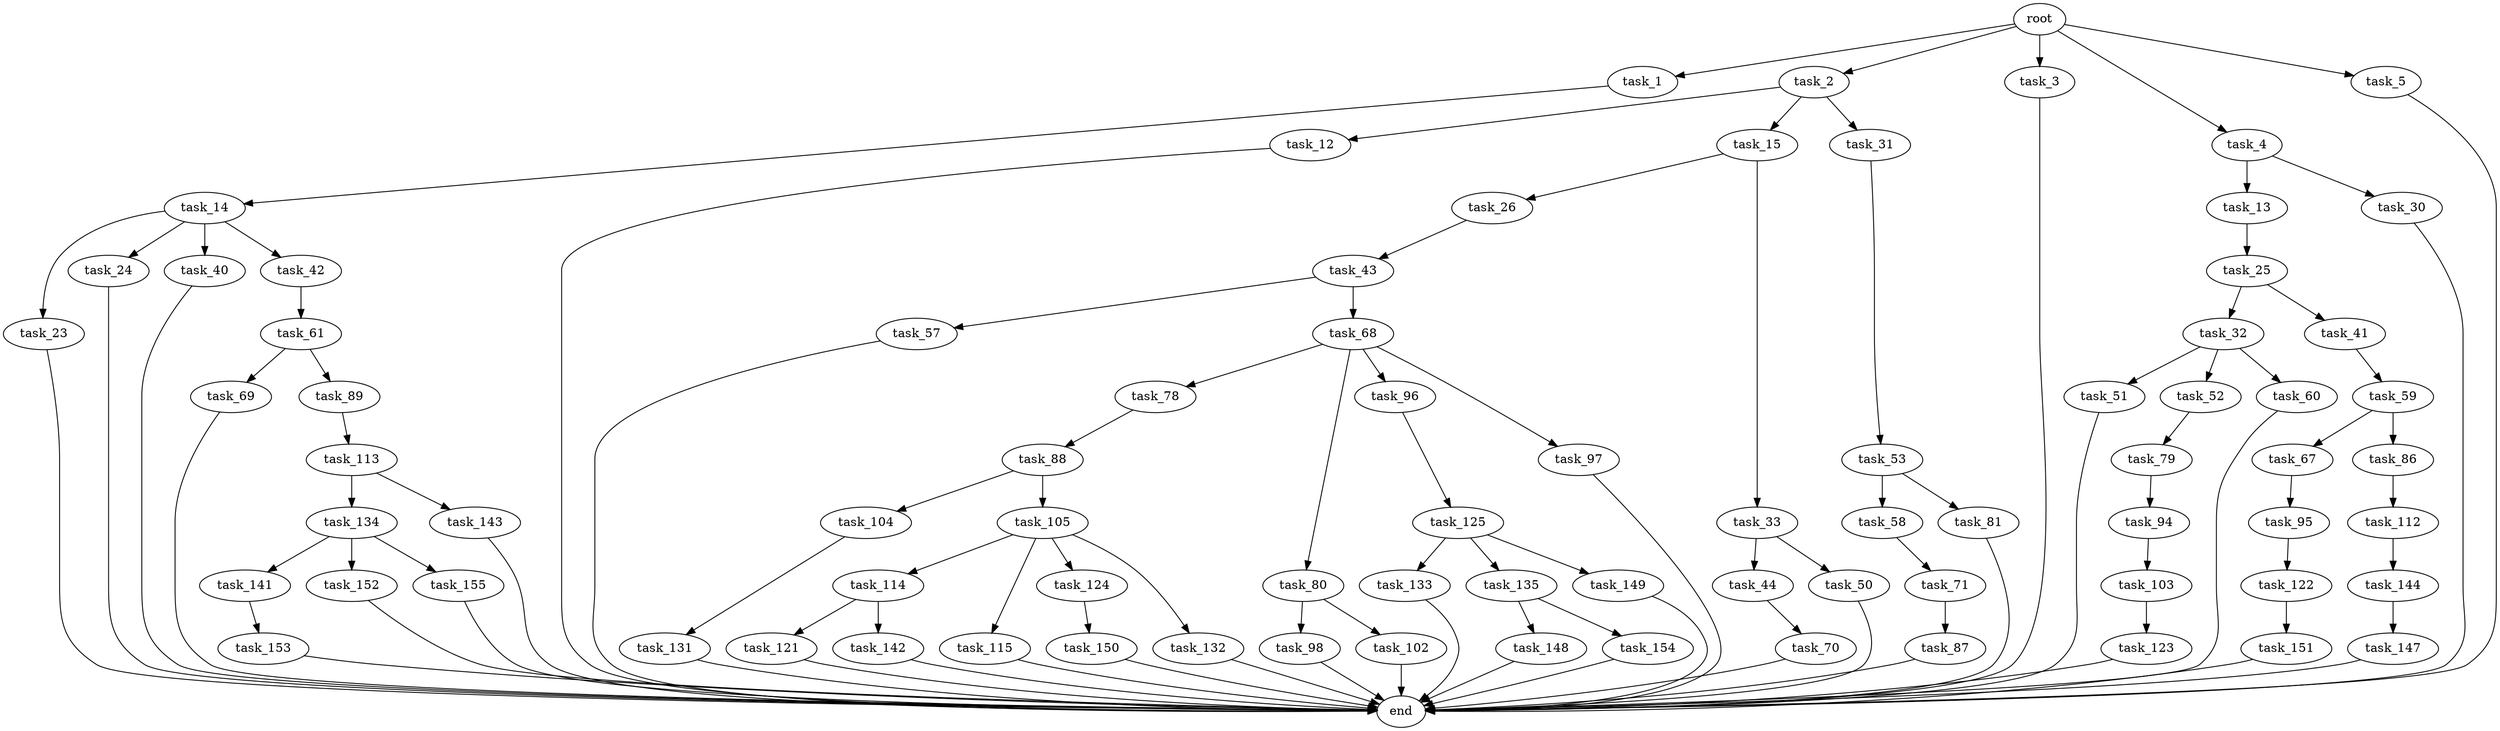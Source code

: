 digraph G {
  root [size="0.000000"];
  task_1 [size="68719476736.000000"];
  task_2 [size="368293445632.000000"];
  task_3 [size="955508836427.000000"];
  task_4 [size="34120866717.000000"];
  task_5 [size="57956431696.000000"];
  task_12 [size="110290026453.000000"];
  task_13 [size="9812465503.000000"];
  task_14 [size="32051748069.000000"];
  task_15 [size="372482097815.000000"];
  task_23 [size="37079765584.000000"];
  task_24 [size="28991029248.000000"];
  task_25 [size="141999429058.000000"];
  task_26 [size="1073741824000.000000"];
  task_30 [size="16118257024.000000"];
  task_31 [size="164587592715.000000"];
  task_32 [size="1930509150.000000"];
  task_33 [size="1073741824000.000000"];
  task_40 [size="782757789696.000000"];
  task_41 [size="479419644495.000000"];
  task_42 [size="8589934592.000000"];
  task_43 [size="134217728000.000000"];
  task_44 [size="549755813888.000000"];
  task_50 [size="5186527263.000000"];
  task_51 [size="16805548475.000000"];
  task_52 [size="13898808892.000000"];
  task_53 [size="17160558375.000000"];
  task_57 [size="2694700686.000000"];
  task_58 [size="879848226.000000"];
  task_59 [size="40119553335.000000"];
  task_60 [size="549755813888.000000"];
  task_61 [size="28991029248.000000"];
  task_67 [size="10695033021.000000"];
  task_68 [size="5945227051.000000"];
  task_69 [size="28991029248.000000"];
  task_70 [size="231928233984.000000"];
  task_71 [size="992838492.000000"];
  task_78 [size="3565145643.000000"];
  task_79 [size="549755813888.000000"];
  task_80 [size="23900643163.000000"];
  task_81 [size="6371443012.000000"];
  task_86 [size="97086647572.000000"];
  task_87 [size="16934108000.000000"];
  task_88 [size="19546927980.000000"];
  task_89 [size="25260674668.000000"];
  task_94 [size="8419326224.000000"];
  task_95 [size="6241623878.000000"];
  task_96 [size="4208241761.000000"];
  task_97 [size="65315644668.000000"];
  task_98 [size="1073741824000.000000"];
  task_102 [size="1262983326.000000"];
  task_103 [size="222123766376.000000"];
  task_104 [size="18079630428.000000"];
  task_105 [size="1250505742902.000000"];
  task_112 [size="4800094814.000000"];
  task_113 [size="735852241.000000"];
  task_114 [size="161941275155.000000"];
  task_115 [size="43590501689.000000"];
  task_121 [size="8589934592.000000"];
  task_122 [size="45621595895.000000"];
  task_123 [size="8589934592.000000"];
  task_124 [size="269825074725.000000"];
  task_125 [size="231928233984.000000"];
  task_131 [size="503049911917.000000"];
  task_132 [size="22945089672.000000"];
  task_133 [size="354592439917.000000"];
  task_134 [size="742169058325.000000"];
  task_135 [size="134217728000.000000"];
  task_141 [size="1073741824000.000000"];
  task_142 [size="523082009383.000000"];
  task_143 [size="271464992731.000000"];
  task_144 [size="48884863762.000000"];
  task_147 [size="5400818598.000000"];
  task_148 [size="1050522321888.000000"];
  task_149 [size="915166207258.000000"];
  task_150 [size="7806947559.000000"];
  task_151 [size="217999449740.000000"];
  task_152 [size="8589934592.000000"];
  task_153 [size="368293445632.000000"];
  task_154 [size="1305019125974.000000"];
  task_155 [size="699416617980.000000"];
  end [size="0.000000"];

  root -> task_1 [size="1.000000"];
  root -> task_2 [size="1.000000"];
  root -> task_3 [size="1.000000"];
  root -> task_4 [size="1.000000"];
  root -> task_5 [size="1.000000"];
  task_1 -> task_14 [size="134217728.000000"];
  task_2 -> task_12 [size="411041792.000000"];
  task_2 -> task_15 [size="411041792.000000"];
  task_2 -> task_31 [size="411041792.000000"];
  task_3 -> end [size="1.000000"];
  task_4 -> task_13 [size="838860800.000000"];
  task_4 -> task_30 [size="838860800.000000"];
  task_5 -> end [size="1.000000"];
  task_12 -> end [size="1.000000"];
  task_13 -> task_25 [size="209715200.000000"];
  task_14 -> task_23 [size="33554432.000000"];
  task_14 -> task_24 [size="33554432.000000"];
  task_14 -> task_40 [size="33554432.000000"];
  task_14 -> task_42 [size="33554432.000000"];
  task_15 -> task_26 [size="679477248.000000"];
  task_15 -> task_33 [size="679477248.000000"];
  task_23 -> end [size="1.000000"];
  task_24 -> end [size="1.000000"];
  task_25 -> task_32 [size="134217728.000000"];
  task_25 -> task_41 [size="134217728.000000"];
  task_26 -> task_43 [size="838860800.000000"];
  task_30 -> end [size="1.000000"];
  task_31 -> task_53 [size="536870912.000000"];
  task_32 -> task_51 [size="75497472.000000"];
  task_32 -> task_52 [size="75497472.000000"];
  task_32 -> task_60 [size="75497472.000000"];
  task_33 -> task_44 [size="838860800.000000"];
  task_33 -> task_50 [size="838860800.000000"];
  task_40 -> end [size="1.000000"];
  task_41 -> task_59 [size="536870912.000000"];
  task_42 -> task_61 [size="33554432.000000"];
  task_43 -> task_57 [size="209715200.000000"];
  task_43 -> task_68 [size="209715200.000000"];
  task_44 -> task_70 [size="536870912.000000"];
  task_50 -> end [size="1.000000"];
  task_51 -> end [size="1.000000"];
  task_52 -> task_79 [size="536870912.000000"];
  task_53 -> task_58 [size="838860800.000000"];
  task_53 -> task_81 [size="838860800.000000"];
  task_57 -> end [size="1.000000"];
  task_58 -> task_71 [size="75497472.000000"];
  task_59 -> task_67 [size="33554432.000000"];
  task_59 -> task_86 [size="33554432.000000"];
  task_60 -> end [size="1.000000"];
  task_61 -> task_69 [size="75497472.000000"];
  task_61 -> task_89 [size="75497472.000000"];
  task_67 -> task_95 [size="679477248.000000"];
  task_68 -> task_78 [size="134217728.000000"];
  task_68 -> task_80 [size="134217728.000000"];
  task_68 -> task_96 [size="134217728.000000"];
  task_68 -> task_97 [size="134217728.000000"];
  task_69 -> end [size="1.000000"];
  task_70 -> end [size="1.000000"];
  task_71 -> task_87 [size="33554432.000000"];
  task_78 -> task_88 [size="75497472.000000"];
  task_79 -> task_94 [size="536870912.000000"];
  task_80 -> task_98 [size="411041792.000000"];
  task_80 -> task_102 [size="411041792.000000"];
  task_81 -> end [size="1.000000"];
  task_86 -> task_112 [size="75497472.000000"];
  task_87 -> end [size="1.000000"];
  task_88 -> task_104 [size="33554432.000000"];
  task_88 -> task_105 [size="33554432.000000"];
  task_89 -> task_113 [size="536870912.000000"];
  task_94 -> task_103 [size="536870912.000000"];
  task_95 -> task_122 [size="301989888.000000"];
  task_96 -> task_125 [size="75497472.000000"];
  task_97 -> end [size="1.000000"];
  task_98 -> end [size="1.000000"];
  task_102 -> end [size="1.000000"];
  task_103 -> task_123 [size="209715200.000000"];
  task_104 -> task_131 [size="301989888.000000"];
  task_105 -> task_114 [size="838860800.000000"];
  task_105 -> task_115 [size="838860800.000000"];
  task_105 -> task_124 [size="838860800.000000"];
  task_105 -> task_132 [size="838860800.000000"];
  task_112 -> task_144 [size="75497472.000000"];
  task_113 -> task_134 [size="33554432.000000"];
  task_113 -> task_143 [size="33554432.000000"];
  task_114 -> task_121 [size="411041792.000000"];
  task_114 -> task_142 [size="411041792.000000"];
  task_115 -> end [size="1.000000"];
  task_121 -> end [size="1.000000"];
  task_122 -> task_151 [size="134217728.000000"];
  task_123 -> end [size="1.000000"];
  task_124 -> task_150 [size="679477248.000000"];
  task_125 -> task_133 [size="301989888.000000"];
  task_125 -> task_135 [size="301989888.000000"];
  task_125 -> task_149 [size="301989888.000000"];
  task_131 -> end [size="1.000000"];
  task_132 -> end [size="1.000000"];
  task_133 -> end [size="1.000000"];
  task_134 -> task_141 [size="679477248.000000"];
  task_134 -> task_152 [size="679477248.000000"];
  task_134 -> task_155 [size="679477248.000000"];
  task_135 -> task_148 [size="209715200.000000"];
  task_135 -> task_154 [size="209715200.000000"];
  task_141 -> task_153 [size="838860800.000000"];
  task_142 -> end [size="1.000000"];
  task_143 -> end [size="1.000000"];
  task_144 -> task_147 [size="75497472.000000"];
  task_147 -> end [size="1.000000"];
  task_148 -> end [size="1.000000"];
  task_149 -> end [size="1.000000"];
  task_150 -> end [size="1.000000"];
  task_151 -> end [size="1.000000"];
  task_152 -> end [size="1.000000"];
  task_153 -> end [size="1.000000"];
  task_154 -> end [size="1.000000"];
  task_155 -> end [size="1.000000"];
}
